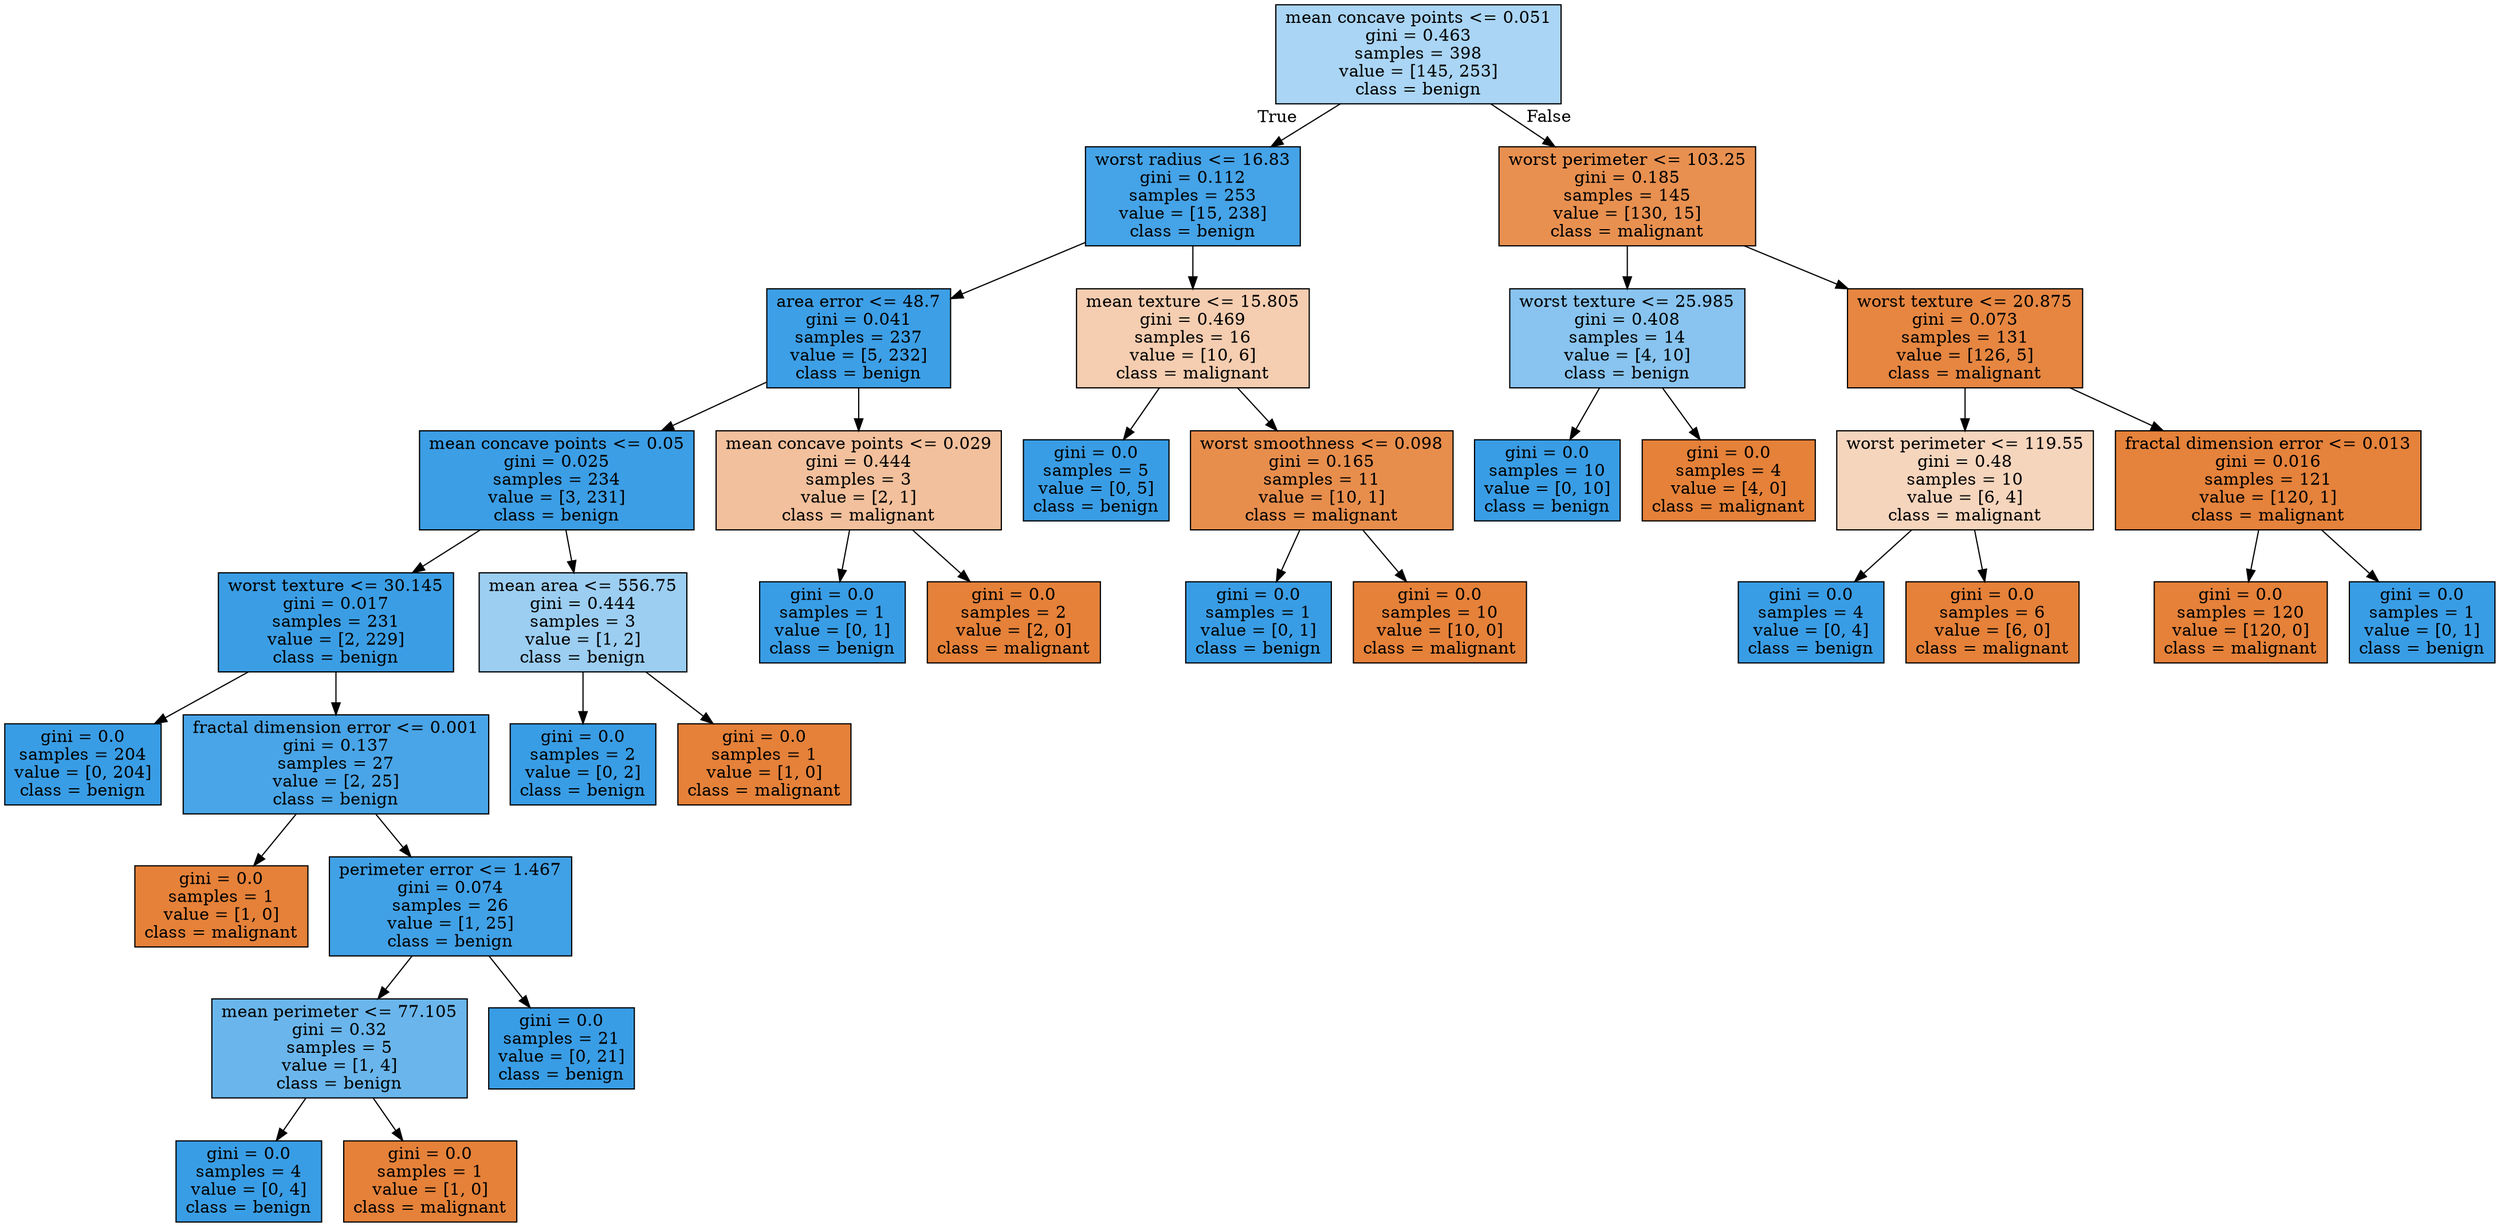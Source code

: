 digraph Tree {
node [shape=box, style="filled", color="black"] ;
0 [label="mean concave points <= 0.051\ngini = 0.463\nsamples = 398\nvalue = [145, 253]\nclass = benign", fillcolor="#aad5f4"] ;
1 [label="worst radius <= 16.83\ngini = 0.112\nsamples = 253\nvalue = [15, 238]\nclass = benign", fillcolor="#45a3e7"] ;
0 -> 1 [labeldistance=2.5, labelangle=45, headlabel="True"] ;
2 [label="area error <= 48.7\ngini = 0.041\nsamples = 237\nvalue = [5, 232]\nclass = benign", fillcolor="#3d9fe6"] ;
1 -> 2 ;
3 [label="mean concave points <= 0.05\ngini = 0.025\nsamples = 234\nvalue = [3, 231]\nclass = benign", fillcolor="#3c9ee5"] ;
2 -> 3 ;
4 [label="worst texture <= 30.145\ngini = 0.017\nsamples = 231\nvalue = [2, 229]\nclass = benign", fillcolor="#3b9ee5"] ;
3 -> 4 ;
5 [label="gini = 0.0\nsamples = 204\nvalue = [0, 204]\nclass = benign", fillcolor="#399de5"] ;
4 -> 5 ;
6 [label="fractal dimension error <= 0.001\ngini = 0.137\nsamples = 27\nvalue = [2, 25]\nclass = benign", fillcolor="#49a5e7"] ;
4 -> 6 ;
7 [label="gini = 0.0\nsamples = 1\nvalue = [1, 0]\nclass = malignant", fillcolor="#e58139"] ;
6 -> 7 ;
8 [label="perimeter error <= 1.467\ngini = 0.074\nsamples = 26\nvalue = [1, 25]\nclass = benign", fillcolor="#41a1e6"] ;
6 -> 8 ;
9 [label="mean perimeter <= 77.105\ngini = 0.32\nsamples = 5\nvalue = [1, 4]\nclass = benign", fillcolor="#6ab6ec"] ;
8 -> 9 ;
10 [label="gini = 0.0\nsamples = 4\nvalue = [0, 4]\nclass = benign", fillcolor="#399de5"] ;
9 -> 10 ;
11 [label="gini = 0.0\nsamples = 1\nvalue = [1, 0]\nclass = malignant", fillcolor="#e58139"] ;
9 -> 11 ;
12 [label="gini = 0.0\nsamples = 21\nvalue = [0, 21]\nclass = benign", fillcolor="#399de5"] ;
8 -> 12 ;
13 [label="mean area <= 556.75\ngini = 0.444\nsamples = 3\nvalue = [1, 2]\nclass = benign", fillcolor="#9ccef2"] ;
3 -> 13 ;
14 [label="gini = 0.0\nsamples = 2\nvalue = [0, 2]\nclass = benign", fillcolor="#399de5"] ;
13 -> 14 ;
15 [label="gini = 0.0\nsamples = 1\nvalue = [1, 0]\nclass = malignant", fillcolor="#e58139"] ;
13 -> 15 ;
16 [label="mean concave points <= 0.029\ngini = 0.444\nsamples = 3\nvalue = [2, 1]\nclass = malignant", fillcolor="#f2c09c"] ;
2 -> 16 ;
17 [label="gini = 0.0\nsamples = 1\nvalue = [0, 1]\nclass = benign", fillcolor="#399de5"] ;
16 -> 17 ;
18 [label="gini = 0.0\nsamples = 2\nvalue = [2, 0]\nclass = malignant", fillcolor="#e58139"] ;
16 -> 18 ;
19 [label="mean texture <= 15.805\ngini = 0.469\nsamples = 16\nvalue = [10, 6]\nclass = malignant", fillcolor="#f5cdb0"] ;
1 -> 19 ;
20 [label="gini = 0.0\nsamples = 5\nvalue = [0, 5]\nclass = benign", fillcolor="#399de5"] ;
19 -> 20 ;
21 [label="worst smoothness <= 0.098\ngini = 0.165\nsamples = 11\nvalue = [10, 1]\nclass = malignant", fillcolor="#e88e4d"] ;
19 -> 21 ;
22 [label="gini = 0.0\nsamples = 1\nvalue = [0, 1]\nclass = benign", fillcolor="#399de5"] ;
21 -> 22 ;
23 [label="gini = 0.0\nsamples = 10\nvalue = [10, 0]\nclass = malignant", fillcolor="#e58139"] ;
21 -> 23 ;
24 [label="worst perimeter <= 103.25\ngini = 0.185\nsamples = 145\nvalue = [130, 15]\nclass = malignant", fillcolor="#e89050"] ;
0 -> 24 [labeldistance=2.5, labelangle=-45, headlabel="False"] ;
25 [label="worst texture <= 25.985\ngini = 0.408\nsamples = 14\nvalue = [4, 10]\nclass = benign", fillcolor="#88c4ef"] ;
24 -> 25 ;
26 [label="gini = 0.0\nsamples = 10\nvalue = [0, 10]\nclass = benign", fillcolor="#399de5"] ;
25 -> 26 ;
27 [label="gini = 0.0\nsamples = 4\nvalue = [4, 0]\nclass = malignant", fillcolor="#e58139"] ;
25 -> 27 ;
28 [label="worst texture <= 20.875\ngini = 0.073\nsamples = 131\nvalue = [126, 5]\nclass = malignant", fillcolor="#e68641"] ;
24 -> 28 ;
29 [label="worst perimeter <= 119.55\ngini = 0.48\nsamples = 10\nvalue = [6, 4]\nclass = malignant", fillcolor="#f6d5bd"] ;
28 -> 29 ;
30 [label="gini = 0.0\nsamples = 4\nvalue = [0, 4]\nclass = benign", fillcolor="#399de5"] ;
29 -> 30 ;
31 [label="gini = 0.0\nsamples = 6\nvalue = [6, 0]\nclass = malignant", fillcolor="#e58139"] ;
29 -> 31 ;
32 [label="fractal dimension error <= 0.013\ngini = 0.016\nsamples = 121\nvalue = [120, 1]\nclass = malignant", fillcolor="#e5823b"] ;
28 -> 32 ;
33 [label="gini = 0.0\nsamples = 120\nvalue = [120, 0]\nclass = malignant", fillcolor="#e58139"] ;
32 -> 33 ;
34 [label="gini = 0.0\nsamples = 1\nvalue = [0, 1]\nclass = benign", fillcolor="#399de5"] ;
32 -> 34 ;
}